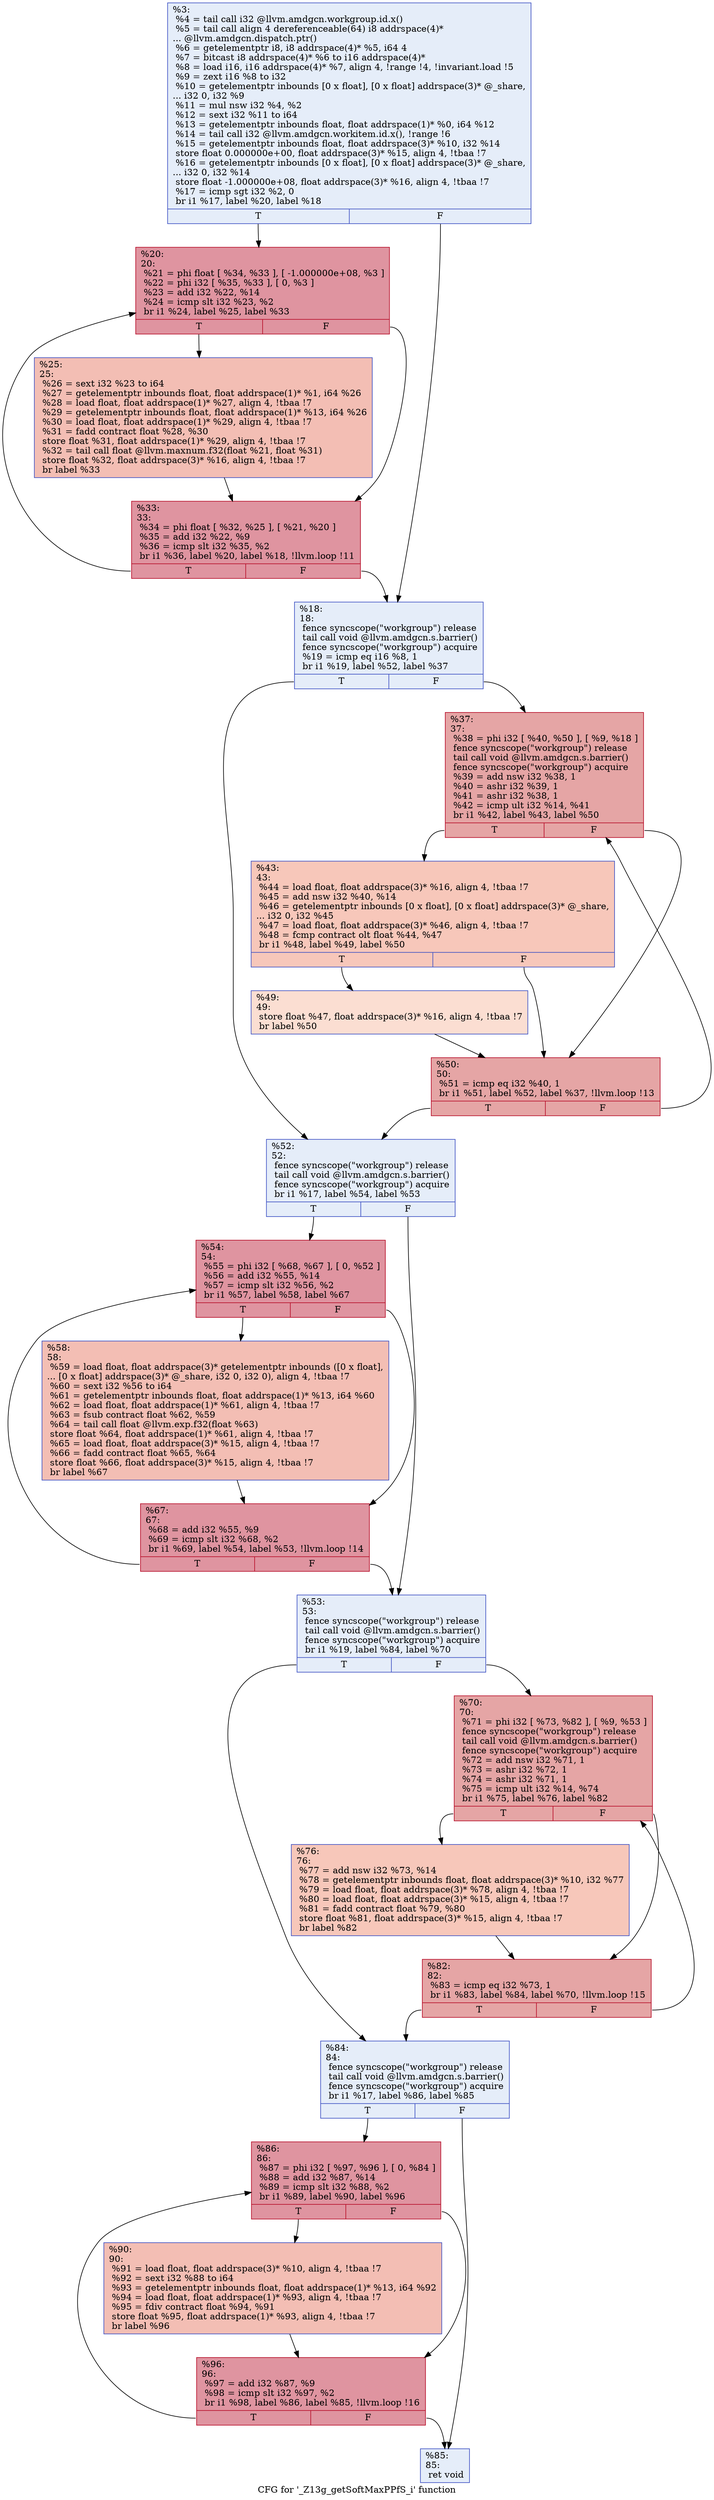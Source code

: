 digraph "CFG for '_Z13g_getSoftMaxPPfS_i' function" {
	label="CFG for '_Z13g_getSoftMaxPPfS_i' function";

	Node0x4c170b0 [shape=record,color="#3d50c3ff", style=filled, fillcolor="#c5d6f270",label="{%3:\l  %4 = tail call i32 @llvm.amdgcn.workgroup.id.x()\l  %5 = tail call align 4 dereferenceable(64) i8 addrspace(4)*\l... @llvm.amdgcn.dispatch.ptr()\l  %6 = getelementptr i8, i8 addrspace(4)* %5, i64 4\l  %7 = bitcast i8 addrspace(4)* %6 to i16 addrspace(4)*\l  %8 = load i16, i16 addrspace(4)* %7, align 4, !range !4, !invariant.load !5\l  %9 = zext i16 %8 to i32\l  %10 = getelementptr inbounds [0 x float], [0 x float] addrspace(3)* @_share,\l... i32 0, i32 %9\l  %11 = mul nsw i32 %4, %2\l  %12 = sext i32 %11 to i64\l  %13 = getelementptr inbounds float, float addrspace(1)* %0, i64 %12\l  %14 = tail call i32 @llvm.amdgcn.workitem.id.x(), !range !6\l  %15 = getelementptr inbounds float, float addrspace(3)* %10, i32 %14\l  store float 0.000000e+00, float addrspace(3)* %15, align 4, !tbaa !7\l  %16 = getelementptr inbounds [0 x float], [0 x float] addrspace(3)* @_share,\l... i32 0, i32 %14\l  store float -1.000000e+08, float addrspace(3)* %16, align 4, !tbaa !7\l  %17 = icmp sgt i32 %2, 0\l  br i1 %17, label %20, label %18\l|{<s0>T|<s1>F}}"];
	Node0x4c170b0:s0 -> Node0x4c18a40;
	Node0x4c170b0:s1 -> Node0x4c1a690;
	Node0x4c1a690 [shape=record,color="#3d50c3ff", style=filled, fillcolor="#c5d6f270",label="{%18:\l18:                                               \l  fence syncscope(\"workgroup\") release\l  tail call void @llvm.amdgcn.s.barrier()\l  fence syncscope(\"workgroup\") acquire\l  %19 = icmp eq i16 %8, 1\l  br i1 %19, label %52, label %37\l|{<s0>T|<s1>F}}"];
	Node0x4c1a690:s0 -> Node0x4c1ab00;
	Node0x4c1a690:s1 -> Node0x4c1ab90;
	Node0x4c18a40 [shape=record,color="#b70d28ff", style=filled, fillcolor="#b70d2870",label="{%20:\l20:                                               \l  %21 = phi float [ %34, %33 ], [ -1.000000e+08, %3 ]\l  %22 = phi i32 [ %35, %33 ], [ 0, %3 ]\l  %23 = add i32 %22, %14\l  %24 = icmp slt i32 %23, %2\l  br i1 %24, label %25, label %33\l|{<s0>T|<s1>F}}"];
	Node0x4c18a40:s0 -> Node0x4c1b080;
	Node0x4c18a40:s1 -> Node0x4c1ad00;
	Node0x4c1b080 [shape=record,color="#3d50c3ff", style=filled, fillcolor="#e36c5570",label="{%25:\l25:                                               \l  %26 = sext i32 %23 to i64\l  %27 = getelementptr inbounds float, float addrspace(1)* %1, i64 %26\l  %28 = load float, float addrspace(1)* %27, align 4, !tbaa !7\l  %29 = getelementptr inbounds float, float addrspace(1)* %13, i64 %26\l  %30 = load float, float addrspace(1)* %29, align 4, !tbaa !7\l  %31 = fadd contract float %28, %30\l  store float %31, float addrspace(1)* %29, align 4, !tbaa !7\l  %32 = tail call float @llvm.maxnum.f32(float %21, float %31)\l  store float %32, float addrspace(3)* %16, align 4, !tbaa !7\l  br label %33\l}"];
	Node0x4c1b080 -> Node0x4c1ad00;
	Node0x4c1ad00 [shape=record,color="#b70d28ff", style=filled, fillcolor="#b70d2870",label="{%33:\l33:                                               \l  %34 = phi float [ %32, %25 ], [ %21, %20 ]\l  %35 = add i32 %22, %9\l  %36 = icmp slt i32 %35, %2\l  br i1 %36, label %20, label %18, !llvm.loop !11\l|{<s0>T|<s1>F}}"];
	Node0x4c1ad00:s0 -> Node0x4c18a40;
	Node0x4c1ad00:s1 -> Node0x4c1a690;
	Node0x4c1ab90 [shape=record,color="#b70d28ff", style=filled, fillcolor="#c5333470",label="{%37:\l37:                                               \l  %38 = phi i32 [ %40, %50 ], [ %9, %18 ]\l  fence syncscope(\"workgroup\") release\l  tail call void @llvm.amdgcn.s.barrier()\l  fence syncscope(\"workgroup\") acquire\l  %39 = add nsw i32 %38, 1\l  %40 = ashr i32 %39, 1\l  %41 = ashr i32 %38, 1\l  %42 = icmp ult i32 %14, %41\l  br i1 %42, label %43, label %50\l|{<s0>T|<s1>F}}"];
	Node0x4c1ab90:s0 -> Node0x4c1c220;
	Node0x4c1ab90:s1 -> Node0x4c1bcb0;
	Node0x4c1c220 [shape=record,color="#3d50c3ff", style=filled, fillcolor="#ec7f6370",label="{%43:\l43:                                               \l  %44 = load float, float addrspace(3)* %16, align 4, !tbaa !7\l  %45 = add nsw i32 %40, %14\l  %46 = getelementptr inbounds [0 x float], [0 x float] addrspace(3)* @_share,\l... i32 0, i32 %45\l  %47 = load float, float addrspace(3)* %46, align 4, !tbaa !7\l  %48 = fcmp contract olt float %44, %47\l  br i1 %48, label %49, label %50\l|{<s0>T|<s1>F}}"];
	Node0x4c1c220:s0 -> Node0x4c1c5e0;
	Node0x4c1c220:s1 -> Node0x4c1bcb0;
	Node0x4c1c5e0 [shape=record,color="#3d50c3ff", style=filled, fillcolor="#f7b59970",label="{%49:\l49:                                               \l  store float %47, float addrspace(3)* %16, align 4, !tbaa !7\l  br label %50\l}"];
	Node0x4c1c5e0 -> Node0x4c1bcb0;
	Node0x4c1bcb0 [shape=record,color="#b70d28ff", style=filled, fillcolor="#c5333470",label="{%50:\l50:                                               \l  %51 = icmp eq i32 %40, 1\l  br i1 %51, label %52, label %37, !llvm.loop !13\l|{<s0>T|<s1>F}}"];
	Node0x4c1bcb0:s0 -> Node0x4c1ab00;
	Node0x4c1bcb0:s1 -> Node0x4c1ab90;
	Node0x4c1ab00 [shape=record,color="#3d50c3ff", style=filled, fillcolor="#c5d6f270",label="{%52:\l52:                                               \l  fence syncscope(\"workgroup\") release\l  tail call void @llvm.amdgcn.s.barrier()\l  fence syncscope(\"workgroup\") acquire\l  br i1 %17, label %54, label %53\l|{<s0>T|<s1>F}}"];
	Node0x4c1ab00:s0 -> Node0x4c1cb10;
	Node0x4c1ab00:s1 -> Node0x4c1cb60;
	Node0x4c1cb60 [shape=record,color="#3d50c3ff", style=filled, fillcolor="#c5d6f270",label="{%53:\l53:                                               \l  fence syncscope(\"workgroup\") release\l  tail call void @llvm.amdgcn.s.barrier()\l  fence syncscope(\"workgroup\") acquire\l  br i1 %19, label %84, label %70\l|{<s0>T|<s1>F}}"];
	Node0x4c1cb60:s0 -> Node0x4c1ce10;
	Node0x4c1cb60:s1 -> Node0x4c1ce60;
	Node0x4c1cb10 [shape=record,color="#b70d28ff", style=filled, fillcolor="#b70d2870",label="{%54:\l54:                                               \l  %55 = phi i32 [ %68, %67 ], [ 0, %52 ]\l  %56 = add i32 %55, %14\l  %57 = icmp slt i32 %56, %2\l  br i1 %57, label %58, label %67\l|{<s0>T|<s1>F}}"];
	Node0x4c1cb10:s0 -> Node0x4c1d200;
	Node0x4c1cb10:s1 -> Node0x4c1cfa0;
	Node0x4c1d200 [shape=record,color="#3d50c3ff", style=filled, fillcolor="#e36c5570",label="{%58:\l58:                                               \l  %59 = load float, float addrspace(3)* getelementptr inbounds ([0 x float],\l... [0 x float] addrspace(3)* @_share, i32 0, i32 0), align 4, !tbaa !7\l  %60 = sext i32 %56 to i64\l  %61 = getelementptr inbounds float, float addrspace(1)* %13, i64 %60\l  %62 = load float, float addrspace(1)* %61, align 4, !tbaa !7\l  %63 = fsub contract float %62, %59\l  %64 = tail call float @llvm.exp.f32(float %63)\l  store float %64, float addrspace(1)* %61, align 4, !tbaa !7\l  %65 = load float, float addrspace(3)* %15, align 4, !tbaa !7\l  %66 = fadd contract float %65, %64\l  store float %66, float addrspace(3)* %15, align 4, !tbaa !7\l  br label %67\l}"];
	Node0x4c1d200 -> Node0x4c1cfa0;
	Node0x4c1cfa0 [shape=record,color="#b70d28ff", style=filled, fillcolor="#b70d2870",label="{%67:\l67:                                               \l  %68 = add i32 %55, %9\l  %69 = icmp slt i32 %68, %2\l  br i1 %69, label %54, label %53, !llvm.loop !14\l|{<s0>T|<s1>F}}"];
	Node0x4c1cfa0:s0 -> Node0x4c1cb10;
	Node0x4c1cfa0:s1 -> Node0x4c1cb60;
	Node0x4c1ce60 [shape=record,color="#b70d28ff", style=filled, fillcolor="#c5333470",label="{%70:\l70:                                               \l  %71 = phi i32 [ %73, %82 ], [ %9, %53 ]\l  fence syncscope(\"workgroup\") release\l  tail call void @llvm.amdgcn.s.barrier()\l  fence syncscope(\"workgroup\") acquire\l  %72 = add nsw i32 %71, 1\l  %73 = ashr i32 %72, 1\l  %74 = ashr i32 %71, 1\l  %75 = icmp ult i32 %14, %74\l  br i1 %75, label %76, label %82\l|{<s0>T|<s1>F}}"];
	Node0x4c1ce60:s0 -> Node0x4c1e6b0;
	Node0x4c1ce60:s1 -> Node0x4c1e140;
	Node0x4c1e6b0 [shape=record,color="#3d50c3ff", style=filled, fillcolor="#ec7f6370",label="{%76:\l76:                                               \l  %77 = add nsw i32 %73, %14\l  %78 = getelementptr inbounds float, float addrspace(3)* %10, i32 %77\l  %79 = load float, float addrspace(3)* %78, align 4, !tbaa !7\l  %80 = load float, float addrspace(3)* %15, align 4, !tbaa !7\l  %81 = fadd contract float %79, %80\l  store float %81, float addrspace(3)* %15, align 4, !tbaa !7\l  br label %82\l}"];
	Node0x4c1e6b0 -> Node0x4c1e140;
	Node0x4c1e140 [shape=record,color="#b70d28ff", style=filled, fillcolor="#c5333470",label="{%82:\l82:                                               \l  %83 = icmp eq i32 %73, 1\l  br i1 %83, label %84, label %70, !llvm.loop !15\l|{<s0>T|<s1>F}}"];
	Node0x4c1e140:s0 -> Node0x4c1ce10;
	Node0x4c1e140:s1 -> Node0x4c1ce60;
	Node0x4c1ce10 [shape=record,color="#3d50c3ff", style=filled, fillcolor="#c5d6f270",label="{%84:\l84:                                               \l  fence syncscope(\"workgroup\") release\l  tail call void @llvm.amdgcn.s.barrier()\l  fence syncscope(\"workgroup\") acquire\l  br i1 %17, label %86, label %85\l|{<s0>T|<s1>F}}"];
	Node0x4c1ce10:s0 -> Node0x4c1ee80;
	Node0x4c1ce10:s1 -> Node0x4c1eed0;
	Node0x4c1eed0 [shape=record,color="#3d50c3ff", style=filled, fillcolor="#c5d6f270",label="{%85:\l85:                                               \l  ret void\l}"];
	Node0x4c1ee80 [shape=record,color="#b70d28ff", style=filled, fillcolor="#b70d2870",label="{%86:\l86:                                               \l  %87 = phi i32 [ %97, %96 ], [ 0, %84 ]\l  %88 = add i32 %87, %14\l  %89 = icmp slt i32 %88, %2\l  br i1 %89, label %90, label %96\l|{<s0>T|<s1>F}}"];
	Node0x4c1ee80:s0 -> Node0x4c1f280;
	Node0x4c1ee80:s1 -> Node0x4c1f060;
	Node0x4c1f280 [shape=record,color="#3d50c3ff", style=filled, fillcolor="#e36c5570",label="{%90:\l90:                                               \l  %91 = load float, float addrspace(3)* %10, align 4, !tbaa !7\l  %92 = sext i32 %88 to i64\l  %93 = getelementptr inbounds float, float addrspace(1)* %13, i64 %92\l  %94 = load float, float addrspace(1)* %93, align 4, !tbaa !7\l  %95 = fdiv contract float %94, %91\l  store float %95, float addrspace(1)* %93, align 4, !tbaa !7\l  br label %96\l}"];
	Node0x4c1f280 -> Node0x4c1f060;
	Node0x4c1f060 [shape=record,color="#b70d28ff", style=filled, fillcolor="#b70d2870",label="{%96:\l96:                                               \l  %97 = add i32 %87, %9\l  %98 = icmp slt i32 %97, %2\l  br i1 %98, label %86, label %85, !llvm.loop !16\l|{<s0>T|<s1>F}}"];
	Node0x4c1f060:s0 -> Node0x4c1ee80;
	Node0x4c1f060:s1 -> Node0x4c1eed0;
}
